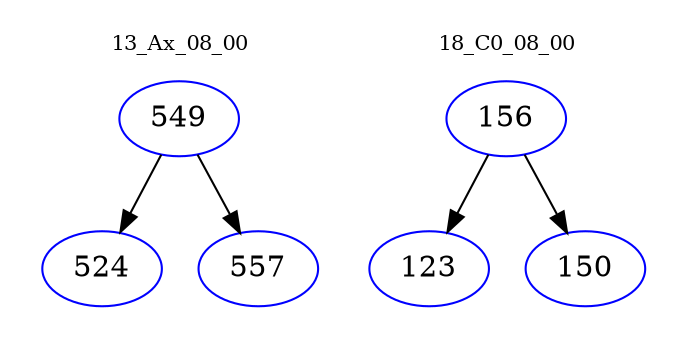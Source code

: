 digraph{
subgraph cluster_0 {
color = white
label = "13_Ax_08_00";
fontsize=10;
T0_549 [label="549", color="blue"]
T0_549 -> T0_524 [color="black"]
T0_524 [label="524", color="blue"]
T0_549 -> T0_557 [color="black"]
T0_557 [label="557", color="blue"]
}
subgraph cluster_1 {
color = white
label = "18_C0_08_00";
fontsize=10;
T1_156 [label="156", color="blue"]
T1_156 -> T1_123 [color="black"]
T1_123 [label="123", color="blue"]
T1_156 -> T1_150 [color="black"]
T1_150 [label="150", color="blue"]
}
}
